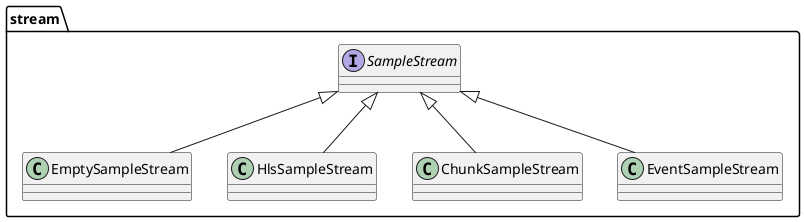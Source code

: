 @startuml
'A stream of media samples (and associated format information)
package stream{

    interface SampleStream

    class EmptySampleStream
    class HlsSampleStream
    class ChunkSampleStream
    class EventSampleStream

    SampleStream <|-- EmptySampleStream
    SampleStream <|-- HlsSampleStream
    SampleStream <|-- ChunkSampleStream
    SampleStream <|-- EventSampleStream
}
@enduml